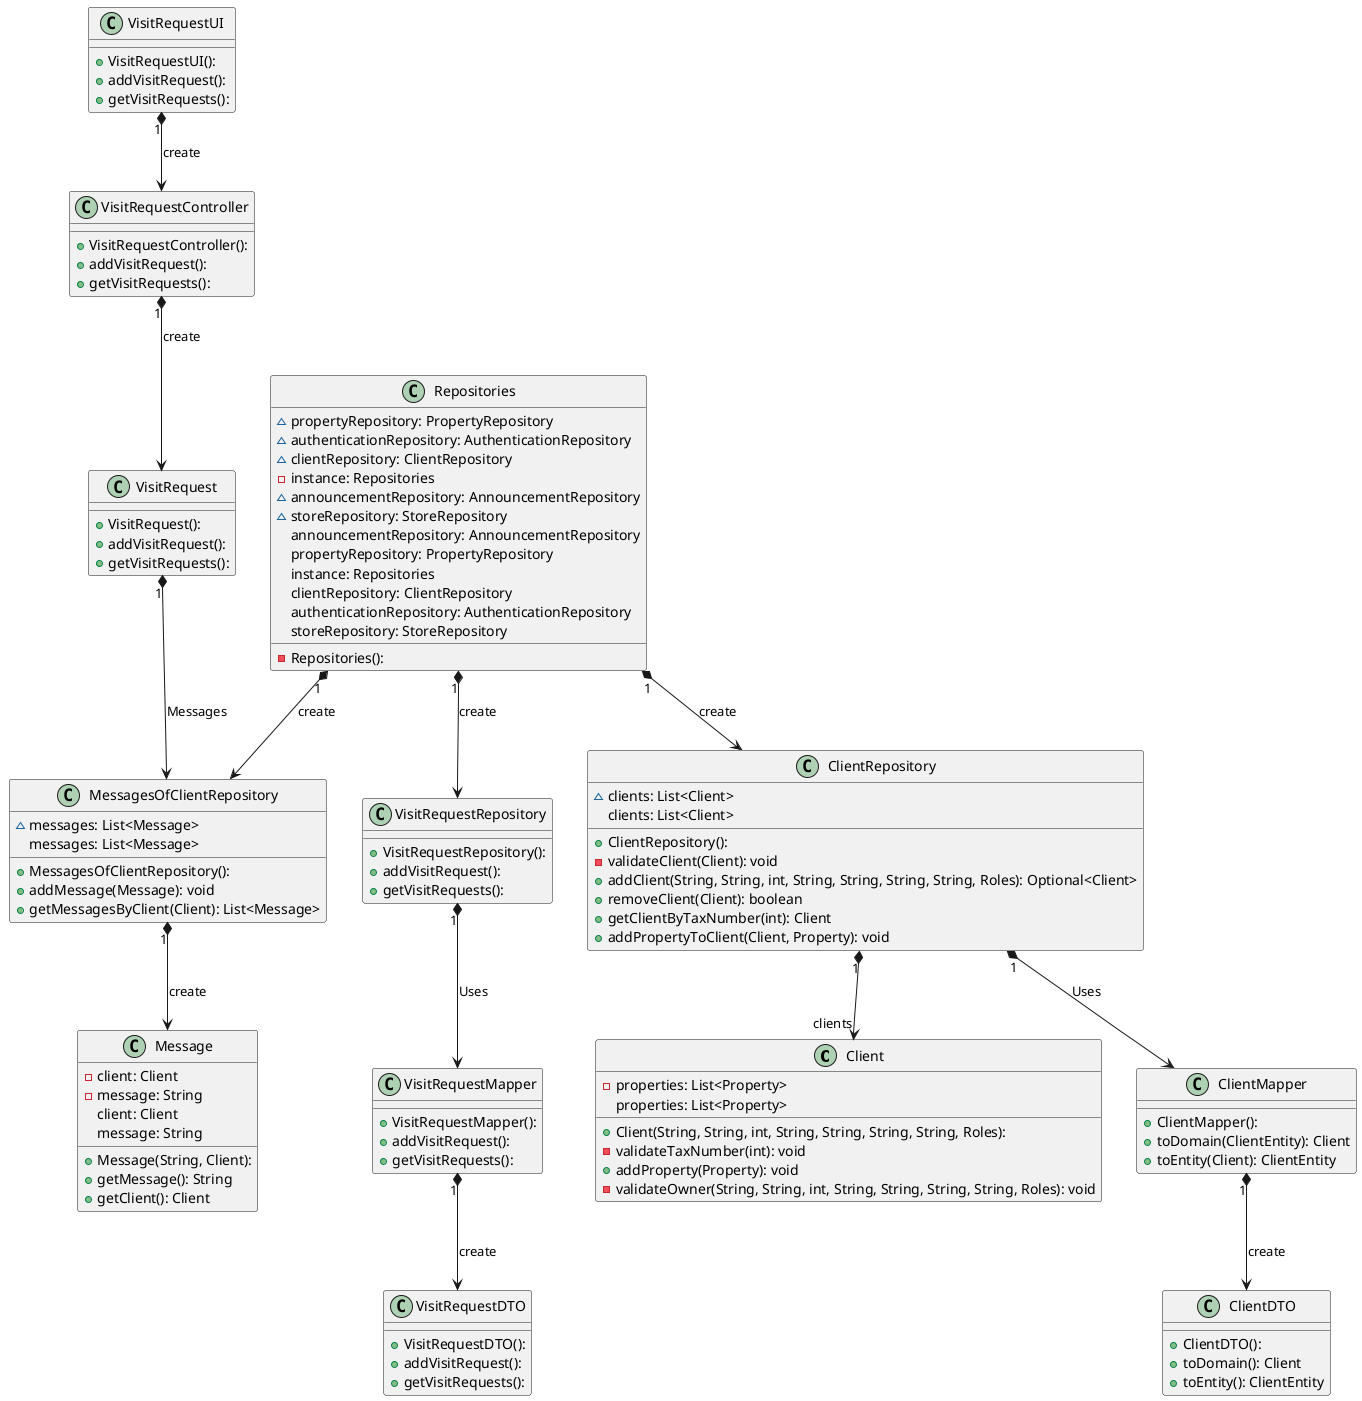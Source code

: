 @startuml
skinparam packageStyle rectangle
skinparam shadowing false
skinparam linetype polyline
left to right direction
top to bottom direction

skinparam classAttributeIconSize "2"

class Client {
  + Client(String, String, int, String, String, String, String, Roles):
  - properties: List<Property>
  - validateTaxNumber(int): void
  + addProperty(Property): void
  - validateOwner(String, String, int, String, String, String, String, Roles): void
   properties: List<Property>
}

class ClientRepository {
  + ClientRepository():
  ~ clients: List<Client>
  - validateClient(Client): void
  + addClient(String, String, int, String, String, String, String, Roles): Optional<Client>
  + removeClient(Client): boolean
  + getClientByTaxNumber(int): Client
  + addPropertyToClient(Client, Property): void
   clients: List<Client>
}

class ClientMapper {
  + ClientMapper():
  + toDomain(ClientEntity): Client
  + toEntity(Client): ClientEntity
}

class ClientDTO {
  + ClientDTO():
  + toDomain(): Client
  + toEntity(): ClientEntity
}

class Repositories {
  - Repositories():
  ~ propertyRepository: PropertyRepository
  ~ authenticationRepository: AuthenticationRepository
  ~ clientRepository: ClientRepository
  - instance: Repositories
  ~ announcementRepository: AnnouncementRepository
  ~ storeRepository: StoreRepository
   announcementRepository: AnnouncementRepository
   propertyRepository: PropertyRepository
   instance: Repositories
   clientRepository: ClientRepository
   authenticationRepository: AuthenticationRepository
   storeRepository: StoreRepository
}

class MessagesOfClientRepository {
  + MessagesOfClientRepository():
  ~ messages: List<Message>
  + addMessage(Message): void
  + getMessagesByClient(Client): List<Message>
   messages: List<Message>
}

class Message {
  + Message(String, Client):
  - client: Client
  - message: String
  + getMessage(): String
  + getClient(): Client
   client: Client
   message: String
}

class VisitRequestController {
  + VisitRequestController():
  + addVisitRequest():
  + getVisitRequests():
}

class VisitRequest {
  + VisitRequest():
  + addVisitRequest():
  + getVisitRequests():
}

class VisitRequestDTO {
  + VisitRequestDTO():
  + addVisitRequest():
  + getVisitRequests():
}

class VisitRequestMapper {
  + VisitRequestMapper():
  + addVisitRequest():
  + getVisitRequests():
}

class VisitRequestRepository {
  + VisitRequestRepository():
  + addVisitRequest():
  + getVisitRequests():
}

class VisitRequestUI {
  + VisitRequestUI():
  + addVisitRequest():
  + getVisitRequests():
}

VisitRequest                 "1" *--> "MessagesOfClientRepository" : "«Messages»"
VisitRequestController       "1" *--> "VisitRequest" : "«create»"
VisitRequestUI               "1" *--> "VisitRequestController" : "«create»"
ClientRepository             "1" *--> "clients" Client
Repositories                 "1" *--> "MessagesOfClientRepository" : "«create»"
Repositories                 "1" *--> "ClientRepository" : "«create»"
Repositories                 "1" *--> "VisitRequestRepository" : "«create»"
ClientRepository             "1" *--> "ClientMapper" : "«Uses»"
ClientMapper                 "1" *--> "ClientDTO" : "«create»"
VisitRequestRepository       "1" *--> "VisitRequestMapper" : "«Uses»"
VisitRequestMapper           "1" *--> "VisitRequestDTO" : "«create»"
MessagesOfClientRepository   "1" *--> "Message" : "«create»"

@enduml